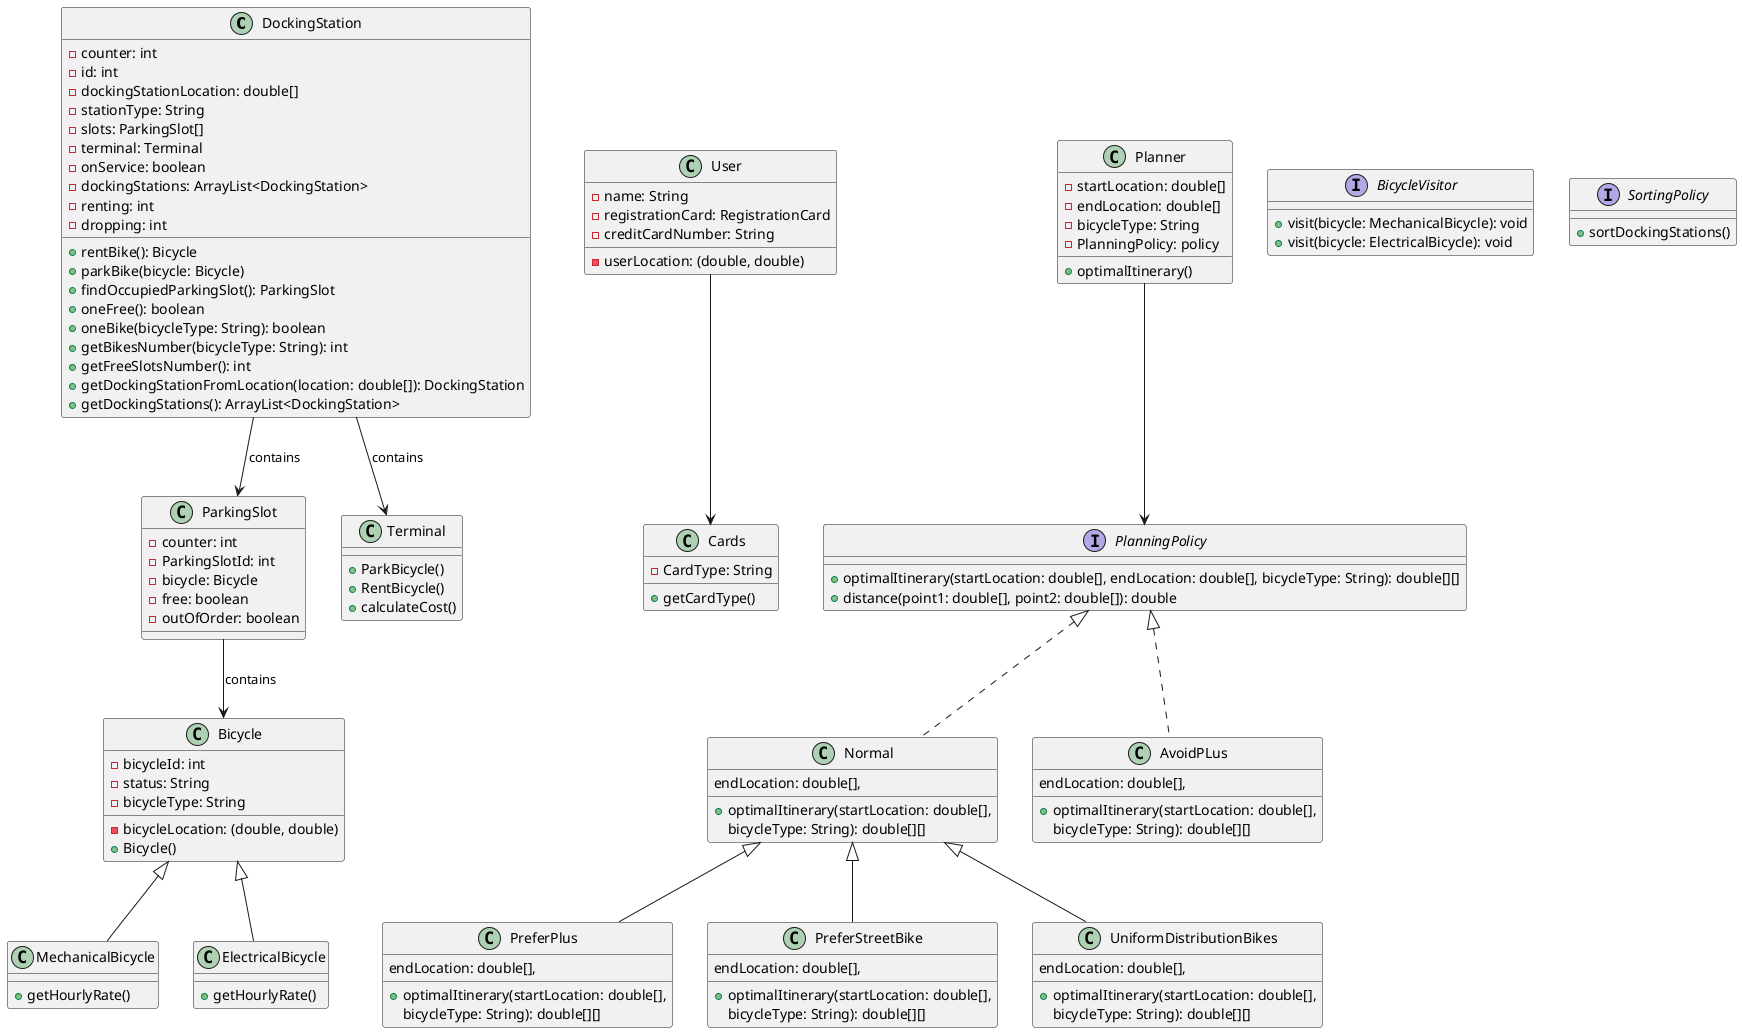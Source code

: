 @startuml
 class DockingStation {
        - counter: int
        - id: int
        - dockingStationLocation: double[]
        - stationType: String
        - slots: ParkingSlot[]
        - terminal: Terminal
        - onService: boolean
        - dockingStations: ArrayList<DockingStation>
        - renting: int
        - dropping: int

        + rentBike(): Bicycle
        + parkBike(bicycle: Bicycle)
        + findOccupiedParkingSlot(): ParkingSlot
        + oneFree(): boolean
        + oneBike(bicycleType: String): boolean
        + getBikesNumber(bicycleType: String): int
        + getFreeSlotsNumber(): int
        + getDockingStationFromLocation(location: double[]): DockingStation
        + getDockingStations(): ArrayList<DockingStation>
    }

class ParkingSlot {
     - counter: int
     - ParkingSlotId: int
     - bicycle: Bicycle
     - free: boolean
     - outOfOrder: boolean
}

class Bicycle {
    - bicycleId: int
    - bicycleLocation: (double, double)
    - status: String
    - bicycleType: String
    + Bicycle()
}

class MechanicalBicycle extends Bicycle {
    + getHourlyRate()
}

class ElectricalBicycle extends Bicycle {
+ getHourlyRate()
}

class User {
    - name: String
    - userLocation: (double, double)
    - registrationCard: RegistrationCard
    - creditCardNumber: String
}


class Cards {
    - CardType: String
    + getCardType()
}

class Terminal {
    + ParkBicycle()
    + RentBicycle()
    + calculateCost()
}

class Planner {
-startLocation: double[]
-endLocation: double[]
-bicycleType: String
-PlanningPolicy: policy
+optimalItinerary()
}

interface PlanningPolicy {
        +optimalItinerary(startLocation: double[], endLocation: double[], bicycleType: String): double[][]
        +distance(point1: double[], point2: double[]): double
}

class PreferPlus extends Normal {
        + optimalItinerary(startLocation: double[],
        endLocation: double[],
        bicycleType: String): double[][]
}

class PreferStreetBike extends Normal {
        + optimalItinerary(startLocation: double[],
        endLocation: double[],
        bicycleType: String): double[][]
    }

class AvoidPLus implements PlanningPolicy {
+ optimalItinerary(startLocation: double[],
        endLocation: double[],
        bicycleType: String): double[][]
}

class Normal implements PlanningPolicy {
        + optimalItinerary(startLocation: double[],
        endLocation: double[],
        bicycleType: String): double[][]
    }

interface BicycleVisitor {
        + visit(bicycle: MechanicalBicycle): void
        + visit(bicycle: ElectricalBicycle): void
    }

interface SortingPolicy {
+sortDockingStations()
}

class UniformDistributionBikes extends Normal {
+ optimalItinerary(startLocation: double[],
        endLocation: double[],
        bicycleType: String): double[][]
}

Planner --> PlanningPolicy
DockingStation --> ParkingSlot : contains
DockingStation --> Terminal : contains
ParkingSlot --> Bicycle : contains
User --> Cards
@enduml